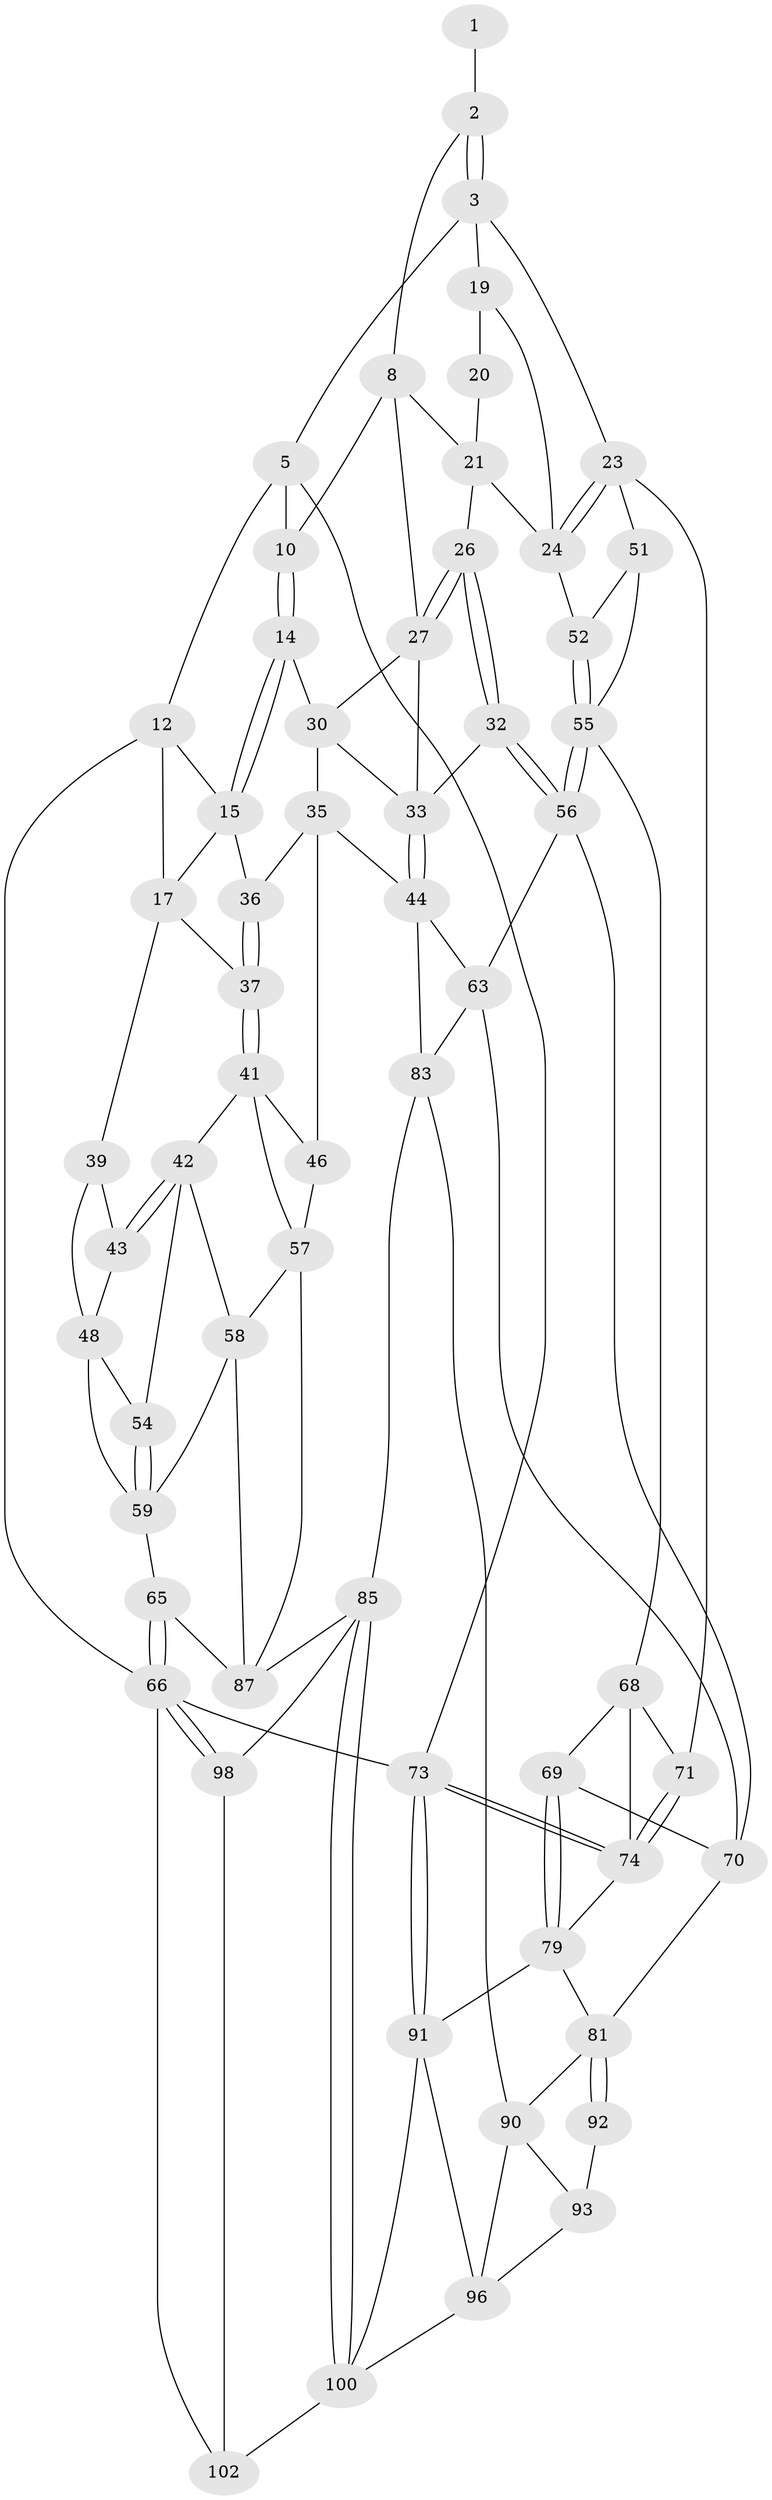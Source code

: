// original degree distribution, {3: 0.029411764705882353, 4: 0.24509803921568626, 5: 0.4803921568627451, 6: 0.24509803921568626}
// Generated by graph-tools (version 1.1) at 2025/38/02/21/25 10:38:57]
// undirected, 60 vertices, 129 edges
graph export_dot {
graph [start="1"]
  node [color=gray90,style=filled];
  1 [pos="+0.761521140656567+0"];
  2 [pos="+0.8710599397939743+0.05637946522661301",super="+7"];
  3 [pos="+0.920265342242221+0.05373575292416907",super="+4"];
  5 [pos="+1+0",super="+6"];
  8 [pos="+0.7501441801585645+0.12338386555923886",super="+9"];
  10 [pos="+0.5939955593853886+0.06488386689857718",super="+11"];
  12 [pos="+0+0",super="+13"];
  14 [pos="+0.43553946094236146+0.1832704997815714"];
  15 [pos="+0.29745967491183994+0",super="+16"];
  17 [pos="+0.09051068526749595+0.1657063375014981",super="+18"];
  19 [pos="+0.8923889222470602+0.13928837934013846",super="+22"];
  20 [pos="+0.7851474647650719+0.1407880723961439"];
  21 [pos="+0.753829051292289+0.12992802614753265",super="+25"];
  23 [pos="+1+0.3476579289770369",super="+50"];
  24 [pos="+0.909989907538037+0.30284656150341355",super="+28"];
  26 [pos="+0.7550667585908422+0.34846324443117527"];
  27 [pos="+0.6501167783685696+0.173929742260863",super="+29"];
  30 [pos="+0.5818666160756835+0.2981061513092638",super="+31"];
  32 [pos="+0.7229833657177805+0.3787973180148833"];
  33 [pos="+0.7122751135676564+0.3780339797912102",super="+34"];
  35 [pos="+0.41994648434426146+0.23068132853825993",super="+45"];
  36 [pos="+0.41656188349320344+0.2312907980530141"];
  37 [pos="+0.2100752223506508+0.34874403185966935",super="+38"];
  39 [pos="+0+0.2889033891571978",super="+40"];
  41 [pos="+0.20439610748824008+0.3683432790444962",super="+47"];
  42 [pos="+0.14909405579774856+0.3966110988833059",super="+53"];
  43 [pos="+0.08415176491255841+0.40071635151845736"];
  44 [pos="+0.4565166103157194+0.5167762348458553",super="+64"];
  46 [pos="+0.42476617420044077+0.5229677927316166"];
  48 [pos="+0.058994834571718446+0.4046384984101477",super="+49"];
  51 [pos="+0.9022032610306719+0.47813204267889436"];
  52 [pos="+0.8885047149442383+0.4627114003904524"];
  54 [pos="+0.0619390194924435+0.46033527000442304"];
  55 [pos="+0.8306241321929959+0.514396574724643",super="+61"];
  56 [pos="+0.7438500888672883+0.4883685286895159",super="+62"];
  57 [pos="+0.191303457898075+0.5862490210111051",super="+88"];
  58 [pos="+0.12230848781607717+0.6017201436630432",super="+75"];
  59 [pos="+0+0.7103272477930673",super="+60"];
  63 [pos="+0.6226443333830324+0.5598197729346197",super="+77"];
  65 [pos="+0+1"];
  66 [pos="+0+1",super="+67"];
  68 [pos="+0.9245741356238418+0.5766672181981986",super="+72"];
  69 [pos="+0.8025313424191511+0.6081507058341732"];
  70 [pos="+0.7320479779449253+0.5632401566846333",super="+76"];
  71 [pos="+1+0.5666088930417232"];
  73 [pos="+1+1"];
  74 [pos="+1+1",super="+78"];
  79 [pos="+0.8533436894243919+0.7037015481189999",super="+80"];
  81 [pos="+0.7511072728206759+0.7726488594156198",super="+82"];
  83 [pos="+0.5535117564258355+0.6831365376631872",super="+84"];
  85 [pos="+0.4398029206297611+0.8323569506837379",super="+86"];
  87 [pos="+0.33583127483333136+0.7552788862218264",super="+89"];
  90 [pos="+0.6050624541083321+0.8045797178055337",super="+94"];
  91 [pos="+1+1",super="+95"];
  92 [pos="+0.7175656196515006+0.8332367687756576"];
  93 [pos="+0.6506255169022501+0.8724825018717005",super="+97"];
  96 [pos="+0.7722413306054735+1",super="+99"];
  98 [pos="+0.4028972920731174+0.8706594493568856"];
  100 [pos="+0.5785929898036812+0.9216163033008926",super="+101"];
  102 [pos="+0.4427095768270512+1"];
  1 -- 2 [weight=2];
  2 -- 3;
  2 -- 3;
  2 -- 8;
  3 -- 19;
  3 -- 5;
  3 -- 23;
  5 -- 12;
  5 -- 73;
  5 -- 10;
  8 -- 21;
  8 -- 10;
  8 -- 27;
  10 -- 14;
  10 -- 14;
  12 -- 66;
  12 -- 15;
  12 -- 17;
  14 -- 15;
  14 -- 15;
  14 -- 30;
  15 -- 17;
  15 -- 36;
  17 -- 37;
  17 -- 39;
  19 -- 20 [weight=2];
  19 -- 24;
  20 -- 21;
  21 -- 26;
  21 -- 24;
  23 -- 24;
  23 -- 24;
  23 -- 51;
  23 -- 71;
  24 -- 52;
  26 -- 27;
  26 -- 27;
  26 -- 32;
  26 -- 32;
  27 -- 30;
  27 -- 33;
  30 -- 35;
  30 -- 33;
  32 -- 33;
  32 -- 56;
  32 -- 56;
  33 -- 44;
  33 -- 44;
  35 -- 36;
  35 -- 44;
  35 -- 46;
  36 -- 37;
  36 -- 37;
  37 -- 41;
  37 -- 41;
  39 -- 48;
  39 -- 43;
  41 -- 42;
  41 -- 46;
  41 -- 57;
  42 -- 43;
  42 -- 43;
  42 -- 58;
  42 -- 54;
  43 -- 48;
  44 -- 83;
  44 -- 63;
  46 -- 57;
  48 -- 54;
  48 -- 59;
  51 -- 52;
  51 -- 55;
  52 -- 55;
  52 -- 55;
  54 -- 59;
  54 -- 59;
  55 -- 56;
  55 -- 56;
  55 -- 68;
  56 -- 70;
  56 -- 63;
  57 -- 58;
  57 -- 87;
  58 -- 59;
  58 -- 87;
  59 -- 65;
  63 -- 83;
  63 -- 70;
  65 -- 66;
  65 -- 66;
  65 -- 87;
  66 -- 98;
  66 -- 98;
  66 -- 73;
  66 -- 102;
  68 -- 69;
  68 -- 74;
  68 -- 71;
  69 -- 70;
  69 -- 79;
  69 -- 79;
  70 -- 81;
  71 -- 74;
  71 -- 74;
  73 -- 74;
  73 -- 74;
  73 -- 91;
  73 -- 91;
  74 -- 79;
  79 -- 81;
  79 -- 91;
  81 -- 92;
  81 -- 92;
  81 -- 90;
  83 -- 90;
  83 -- 85;
  85 -- 100;
  85 -- 100;
  85 -- 98;
  85 -- 87;
  90 -- 96;
  90 -- 93;
  91 -- 96;
  91 -- 100;
  92 -- 93 [weight=2];
  93 -- 96;
  96 -- 100;
  98 -- 102;
  100 -- 102;
}
